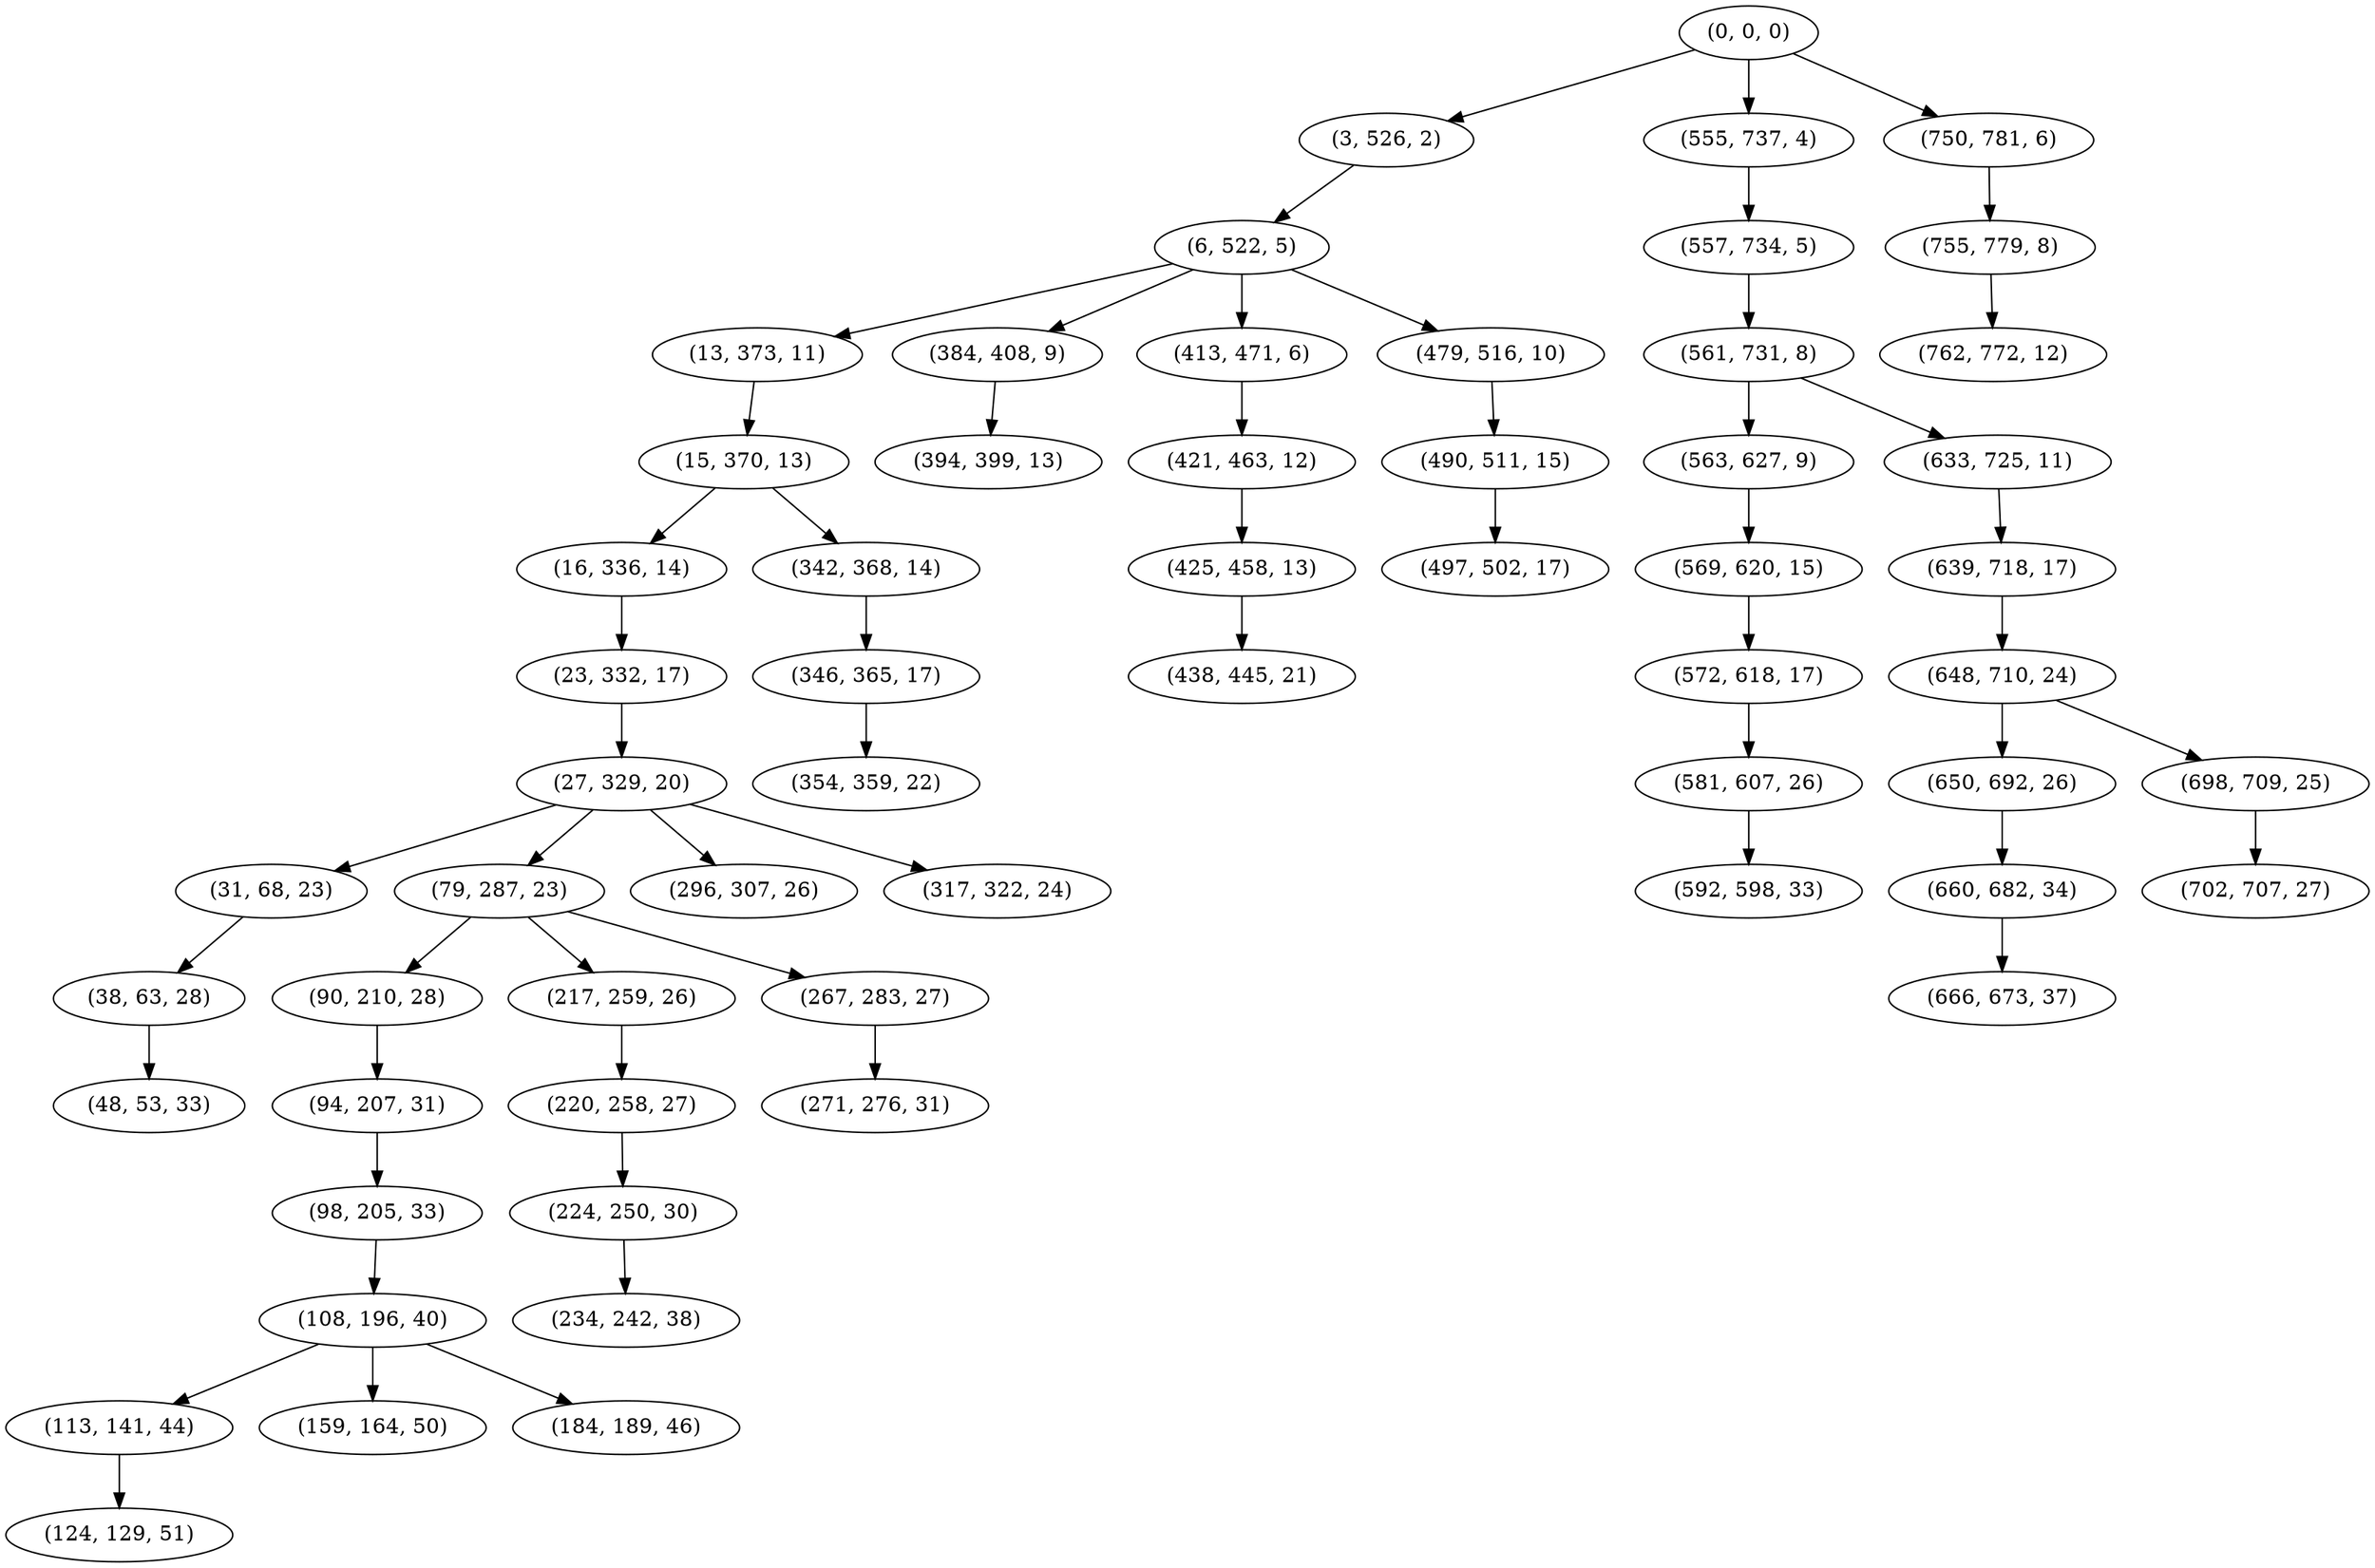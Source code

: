 digraph tree {
    "(0, 0, 0)";
    "(3, 526, 2)";
    "(6, 522, 5)";
    "(13, 373, 11)";
    "(15, 370, 13)";
    "(16, 336, 14)";
    "(23, 332, 17)";
    "(27, 329, 20)";
    "(31, 68, 23)";
    "(38, 63, 28)";
    "(48, 53, 33)";
    "(79, 287, 23)";
    "(90, 210, 28)";
    "(94, 207, 31)";
    "(98, 205, 33)";
    "(108, 196, 40)";
    "(113, 141, 44)";
    "(124, 129, 51)";
    "(159, 164, 50)";
    "(184, 189, 46)";
    "(217, 259, 26)";
    "(220, 258, 27)";
    "(224, 250, 30)";
    "(234, 242, 38)";
    "(267, 283, 27)";
    "(271, 276, 31)";
    "(296, 307, 26)";
    "(317, 322, 24)";
    "(342, 368, 14)";
    "(346, 365, 17)";
    "(354, 359, 22)";
    "(384, 408, 9)";
    "(394, 399, 13)";
    "(413, 471, 6)";
    "(421, 463, 12)";
    "(425, 458, 13)";
    "(438, 445, 21)";
    "(479, 516, 10)";
    "(490, 511, 15)";
    "(497, 502, 17)";
    "(555, 737, 4)";
    "(557, 734, 5)";
    "(561, 731, 8)";
    "(563, 627, 9)";
    "(569, 620, 15)";
    "(572, 618, 17)";
    "(581, 607, 26)";
    "(592, 598, 33)";
    "(633, 725, 11)";
    "(639, 718, 17)";
    "(648, 710, 24)";
    "(650, 692, 26)";
    "(660, 682, 34)";
    "(666, 673, 37)";
    "(698, 709, 25)";
    "(702, 707, 27)";
    "(750, 781, 6)";
    "(755, 779, 8)";
    "(762, 772, 12)";
    "(0, 0, 0)" -> "(3, 526, 2)";
    "(0, 0, 0)" -> "(555, 737, 4)";
    "(0, 0, 0)" -> "(750, 781, 6)";
    "(3, 526, 2)" -> "(6, 522, 5)";
    "(6, 522, 5)" -> "(13, 373, 11)";
    "(6, 522, 5)" -> "(384, 408, 9)";
    "(6, 522, 5)" -> "(413, 471, 6)";
    "(6, 522, 5)" -> "(479, 516, 10)";
    "(13, 373, 11)" -> "(15, 370, 13)";
    "(15, 370, 13)" -> "(16, 336, 14)";
    "(15, 370, 13)" -> "(342, 368, 14)";
    "(16, 336, 14)" -> "(23, 332, 17)";
    "(23, 332, 17)" -> "(27, 329, 20)";
    "(27, 329, 20)" -> "(31, 68, 23)";
    "(27, 329, 20)" -> "(79, 287, 23)";
    "(27, 329, 20)" -> "(296, 307, 26)";
    "(27, 329, 20)" -> "(317, 322, 24)";
    "(31, 68, 23)" -> "(38, 63, 28)";
    "(38, 63, 28)" -> "(48, 53, 33)";
    "(79, 287, 23)" -> "(90, 210, 28)";
    "(79, 287, 23)" -> "(217, 259, 26)";
    "(79, 287, 23)" -> "(267, 283, 27)";
    "(90, 210, 28)" -> "(94, 207, 31)";
    "(94, 207, 31)" -> "(98, 205, 33)";
    "(98, 205, 33)" -> "(108, 196, 40)";
    "(108, 196, 40)" -> "(113, 141, 44)";
    "(108, 196, 40)" -> "(159, 164, 50)";
    "(108, 196, 40)" -> "(184, 189, 46)";
    "(113, 141, 44)" -> "(124, 129, 51)";
    "(217, 259, 26)" -> "(220, 258, 27)";
    "(220, 258, 27)" -> "(224, 250, 30)";
    "(224, 250, 30)" -> "(234, 242, 38)";
    "(267, 283, 27)" -> "(271, 276, 31)";
    "(342, 368, 14)" -> "(346, 365, 17)";
    "(346, 365, 17)" -> "(354, 359, 22)";
    "(384, 408, 9)" -> "(394, 399, 13)";
    "(413, 471, 6)" -> "(421, 463, 12)";
    "(421, 463, 12)" -> "(425, 458, 13)";
    "(425, 458, 13)" -> "(438, 445, 21)";
    "(479, 516, 10)" -> "(490, 511, 15)";
    "(490, 511, 15)" -> "(497, 502, 17)";
    "(555, 737, 4)" -> "(557, 734, 5)";
    "(557, 734, 5)" -> "(561, 731, 8)";
    "(561, 731, 8)" -> "(563, 627, 9)";
    "(561, 731, 8)" -> "(633, 725, 11)";
    "(563, 627, 9)" -> "(569, 620, 15)";
    "(569, 620, 15)" -> "(572, 618, 17)";
    "(572, 618, 17)" -> "(581, 607, 26)";
    "(581, 607, 26)" -> "(592, 598, 33)";
    "(633, 725, 11)" -> "(639, 718, 17)";
    "(639, 718, 17)" -> "(648, 710, 24)";
    "(648, 710, 24)" -> "(650, 692, 26)";
    "(648, 710, 24)" -> "(698, 709, 25)";
    "(650, 692, 26)" -> "(660, 682, 34)";
    "(660, 682, 34)" -> "(666, 673, 37)";
    "(698, 709, 25)" -> "(702, 707, 27)";
    "(750, 781, 6)" -> "(755, 779, 8)";
    "(755, 779, 8)" -> "(762, 772, 12)";
}
